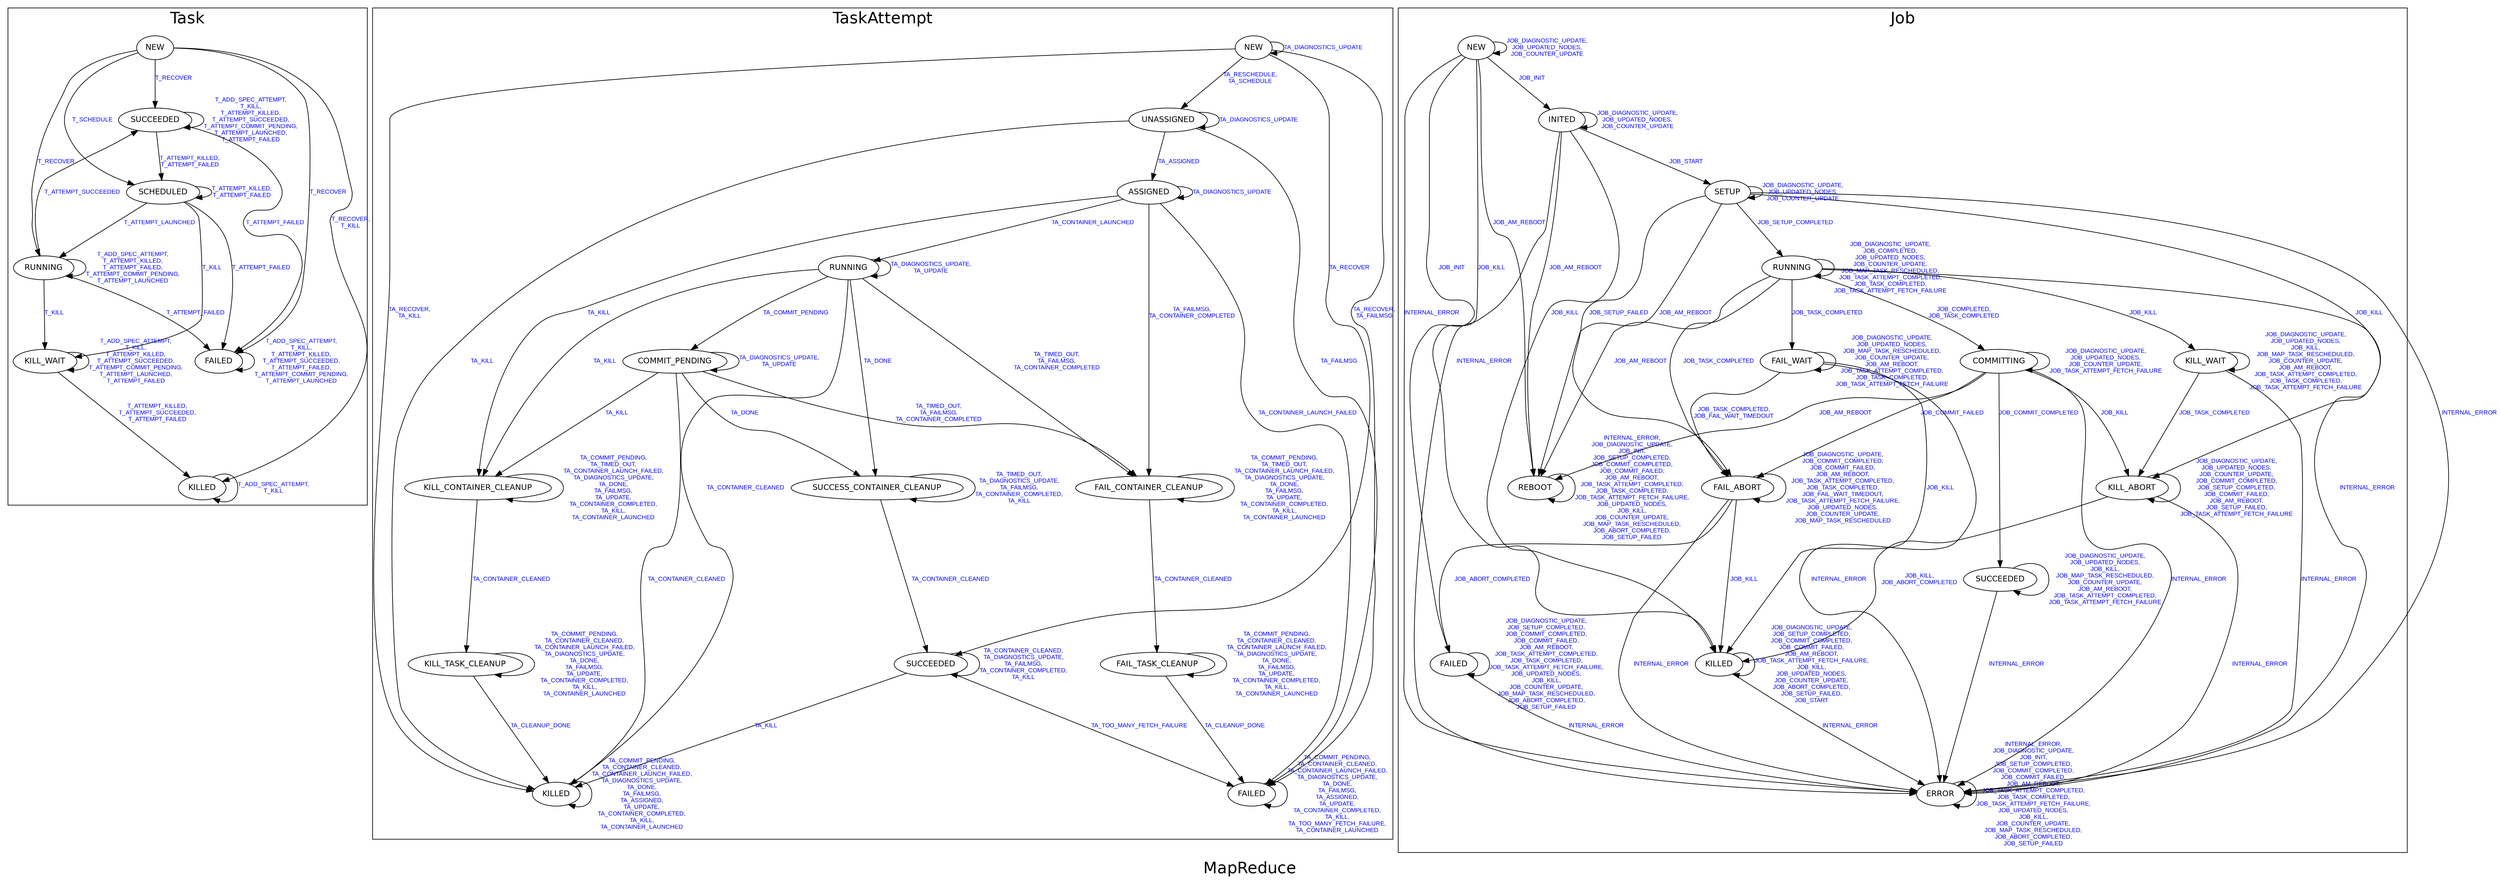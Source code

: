 digraph MapReduce {
graph [ label="MapReduce", fontsize=24, fontname=Helvetica];
node [fontsize=12, fontname=Helvetica];
edge [fontsize=9, fontcolor=blue, fontname=Arial];
subgraph cluster_Task {
label="Task"
  "Task.SUCCEEDED" [ label = SUCCEEDED ];
  "Task.SUCCEEDED" -> "Task.SUCCEEDED" [ label = "T_ADD_SPEC_ATTEMPT,\nT_KILL,\nT_ATTEMPT_KILLED,\nT_ATTEMPT_SUCCEEDED,\nT_ATTEMPT_COMMIT_PENDING,\nT_ATTEMPT_LAUNCHED,\nT_ATTEMPT_FAILED" ];
  "Task.SUCCEEDED" -> "Task.SCHEDULED" [ label = "T_ATTEMPT_KILLED,\nT_ATTEMPT_FAILED" ];
  "Task.SUCCEEDED" -> "Task.FAILED" [ label = "T_ATTEMPT_FAILED" ];
  "Task.SCHEDULED" [ label = SCHEDULED ];
  "Task.SCHEDULED" -> "Task.KILL_WAIT" [ label = "T_KILL" ];
  "Task.SCHEDULED" -> "Task.SCHEDULED" [ label = "T_ATTEMPT_KILLED,\nT_ATTEMPT_FAILED" ];
  "Task.SCHEDULED" -> "Task.FAILED" [ label = "T_ATTEMPT_FAILED" ];
  "Task.SCHEDULED" -> "Task.RUNNING" [ label = "T_ATTEMPT_LAUNCHED" ];
  "Task.RUNNING" [ label = RUNNING ];
  "Task.RUNNING" -> "Task.RUNNING" [ label = "T_ADD_SPEC_ATTEMPT,\nT_ATTEMPT_KILLED,\nT_ATTEMPT_FAILED,\nT_ATTEMPT_COMMIT_PENDING,\nT_ATTEMPT_LAUNCHED" ];
  "Task.RUNNING" -> "Task.KILL_WAIT" [ label = "T_KILL" ];
  "Task.RUNNING" -> "Task.SUCCEEDED" [ label = "T_ATTEMPT_SUCCEEDED" ];
  "Task.RUNNING" -> "Task.FAILED" [ label = "T_ATTEMPT_FAILED" ];
  "Task.KILL_WAIT" [ label = KILL_WAIT ];
  "Task.KILL_WAIT" -> "Task.KILL_WAIT" [ label = "T_ADD_SPEC_ATTEMPT,\nT_KILL,\nT_ATTEMPT_KILLED,\nT_ATTEMPT_SUCCEEDED,\nT_ATTEMPT_COMMIT_PENDING,\nT_ATTEMPT_LAUNCHED,\nT_ATTEMPT_FAILED" ];
  "Task.KILL_WAIT" -> "Task.KILLED" [ label = "T_ATTEMPT_KILLED,\nT_ATTEMPT_SUCCEEDED,\nT_ATTEMPT_FAILED" ];
  "Task.FAILED" [ label = FAILED ];
  "Task.FAILED" -> "Task.FAILED" [ label = "T_ADD_SPEC_ATTEMPT,\nT_KILL,\nT_ATTEMPT_KILLED,\nT_ATTEMPT_SUCCEEDED,\nT_ATTEMPT_FAILED,\nT_ATTEMPT_COMMIT_PENDING,\nT_ATTEMPT_LAUNCHED" ];
  "Task.NEW" [ label = NEW ];
  "Task.NEW" -> "Task.RUNNING" [ label = "T_RECOVER" ];
  "Task.NEW" -> "Task.SUCCEEDED" [ label = "T_RECOVER" ];
  "Task.NEW" -> "Task.FAILED" [ label = "T_RECOVER" ];
  "Task.NEW" -> "Task.KILLED" [ label = "T_RECOVER,\nT_KILL" ];
  "Task.NEW" -> "Task.SCHEDULED" [ label = "T_SCHEDULE" ];
  "Task.KILLED" [ label = KILLED ];
  "Task.KILLED" -> "Task.KILLED" [ label = "T_ADD_SPEC_ATTEMPT,\nT_KILL" ];
}

subgraph cluster_TaskAttempt {
label="TaskAttempt"
  "TaskAttempt.FAIL_CONTAINER_CLEANUP" [ label = FAIL_CONTAINER_CLEANUP ];
  "TaskAttempt.FAIL_CONTAINER_CLEANUP" -> "TaskAttempt.FAIL_CONTAINER_CLEANUP" [ label = "TA_COMMIT_PENDING,\nTA_TIMED_OUT,\nTA_CONTAINER_LAUNCH_FAILED,\nTA_DIAGNOSTICS_UPDATE,\nTA_DONE,\nTA_FAILMSG,\nTA_UPDATE,\nTA_CONTAINER_COMPLETED,\nTA_KILL,\nTA_CONTAINER_LAUNCHED" ];
  "TaskAttempt.FAIL_CONTAINER_CLEANUP" -> "TaskAttempt.FAIL_TASK_CLEANUP" [ label = "TA_CONTAINER_CLEANED" ];
  "TaskAttempt.SUCCESS_CONTAINER_CLEANUP" [ label = SUCCESS_CONTAINER_CLEANUP ];
  "TaskAttempt.SUCCESS_CONTAINER_CLEANUP" -> "TaskAttempt.SUCCESS_CONTAINER_CLEANUP" [ label = "TA_TIMED_OUT,\nTA_DIAGNOSTICS_UPDATE,\nTA_FAILMSG,\nTA_CONTAINER_COMPLETED,\nTA_KILL" ];
  "TaskAttempt.SUCCESS_CONTAINER_CLEANUP" -> "TaskAttempt.SUCCEEDED" [ label = "TA_CONTAINER_CLEANED" ];
  "TaskAttempt.COMMIT_PENDING" [ label = COMMIT_PENDING ];
  "TaskAttempt.COMMIT_PENDING" -> "TaskAttempt.FAIL_CONTAINER_CLEANUP" [ label = "TA_TIMED_OUT,\nTA_FAILMSG,\nTA_CONTAINER_COMPLETED" ];
  "TaskAttempt.COMMIT_PENDING" -> "TaskAttempt.KILLED" [ label = "TA_CONTAINER_CLEANED" ];
  "TaskAttempt.COMMIT_PENDING" -> "TaskAttempt.COMMIT_PENDING" [ label = "TA_DIAGNOSTICS_UPDATE,\nTA_UPDATE" ];
  "TaskAttempt.COMMIT_PENDING" -> "TaskAttempt.SUCCESS_CONTAINER_CLEANUP" [ label = "TA_DONE" ];
  "TaskAttempt.COMMIT_PENDING" -> "TaskAttempt.KILL_CONTAINER_CLEANUP" [ label = "TA_KILL" ];
  "TaskAttempt.RUNNING" [ label = RUNNING ];
  "TaskAttempt.RUNNING" -> "TaskAttempt.COMMIT_PENDING" [ label = "TA_COMMIT_PENDING" ];
  "TaskAttempt.RUNNING" -> "TaskAttempt.KILLED" [ label = "TA_CONTAINER_CLEANED" ];
  "TaskAttempt.RUNNING" -> "TaskAttempt.FAIL_CONTAINER_CLEANUP" [ label = "TA_TIMED_OUT,\nTA_FAILMSG,\nTA_CONTAINER_COMPLETED" ];
  "TaskAttempt.RUNNING" -> "TaskAttempt.RUNNING" [ label = "TA_DIAGNOSTICS_UPDATE,\nTA_UPDATE" ];
  "TaskAttempt.RUNNING" -> "TaskAttempt.SUCCESS_CONTAINER_CLEANUP" [ label = "TA_DONE" ];
  "TaskAttempt.RUNNING" -> "TaskAttempt.KILL_CONTAINER_CLEANUP" [ label = "TA_KILL" ];
  "TaskAttempt.FAILED" [ label = FAILED ];
  "TaskAttempt.FAILED" -> "TaskAttempt.FAILED" [ label = "TA_COMMIT_PENDING,\nTA_CONTAINER_CLEANED,\nTA_CONTAINER_LAUNCH_FAILED,\nTA_DIAGNOSTICS_UPDATE,\nTA_DONE,\nTA_FAILMSG,\nTA_ASSIGNED,\nTA_UPDATE,\nTA_CONTAINER_COMPLETED,\nTA_KILL,\nTA_TOO_MANY_FETCH_FAILURE,\nTA_CONTAINER_LAUNCHED" ];
  "TaskAttempt.ASSIGNED" [ label = ASSIGNED ];
  "TaskAttempt.ASSIGNED" -> "TaskAttempt.FAILED" [ label = "TA_CONTAINER_LAUNCH_FAILED" ];
  "TaskAttempt.ASSIGNED" -> "TaskAttempt.ASSIGNED" [ label = "TA_DIAGNOSTICS_UPDATE" ];
  "TaskAttempt.ASSIGNED" -> "TaskAttempt.FAIL_CONTAINER_CLEANUP" [ label = "TA_FAILMSG,\nTA_CONTAINER_COMPLETED" ];
  "TaskAttempt.ASSIGNED" -> "TaskAttempt.KILL_CONTAINER_CLEANUP" [ label = "TA_KILL" ];
  "TaskAttempt.ASSIGNED" -> "TaskAttempt.RUNNING" [ label = "TA_CONTAINER_LAUNCHED" ];
  "TaskAttempt.KILL_TASK_CLEANUP" [ label = KILL_TASK_CLEANUP ];
  "TaskAttempt.KILL_TASK_CLEANUP" -> "TaskAttempt.KILL_TASK_CLEANUP" [ label = "TA_COMMIT_PENDING,\nTA_CONTAINER_CLEANED,\nTA_CONTAINER_LAUNCH_FAILED,\nTA_DIAGNOSTICS_UPDATE,\nTA_DONE,\nTA_FAILMSG,\nTA_UPDATE,\nTA_CONTAINER_COMPLETED,\nTA_KILL,\nTA_CONTAINER_LAUNCHED" ];
  "TaskAttempt.KILL_TASK_CLEANUP" -> "TaskAttempt.KILLED" [ label = "TA_CLEANUP_DONE" ];
  "TaskAttempt.KILL_CONTAINER_CLEANUP" [ label = KILL_CONTAINER_CLEANUP ];
  "TaskAttempt.KILL_CONTAINER_CLEANUP" -> "TaskAttempt.KILL_CONTAINER_CLEANUP" [ label = "TA_COMMIT_PENDING,\nTA_TIMED_OUT,\nTA_CONTAINER_LAUNCH_FAILED,\nTA_DIAGNOSTICS_UPDATE,\nTA_DONE,\nTA_FAILMSG,\nTA_UPDATE,\nTA_CONTAINER_COMPLETED,\nTA_KILL,\nTA_CONTAINER_LAUNCHED" ];
  "TaskAttempt.KILL_CONTAINER_CLEANUP" -> "TaskAttempt.KILL_TASK_CLEANUP" [ label = "TA_CONTAINER_CLEANED" ];
  "TaskAttempt.KILLED" [ label = KILLED ];
  "TaskAttempt.KILLED" -> "TaskAttempt.KILLED" [ label = "TA_COMMIT_PENDING,\nTA_CONTAINER_CLEANED,\nTA_CONTAINER_LAUNCH_FAILED,\nTA_DIAGNOSTICS_UPDATE,\nTA_DONE,\nTA_FAILMSG,\nTA_ASSIGNED,\nTA_UPDATE,\nTA_CONTAINER_COMPLETED,\nTA_KILL,\nTA_CONTAINER_LAUNCHED" ];
  "TaskAttempt.UNASSIGNED" [ label = UNASSIGNED ];
  "TaskAttempt.UNASSIGNED" -> "TaskAttempt.UNASSIGNED" [ label = "TA_DIAGNOSTICS_UPDATE" ];
  "TaskAttempt.UNASSIGNED" -> "TaskAttempt.FAILED" [ label = "TA_FAILMSG" ];
  "TaskAttempt.UNASSIGNED" -> "TaskAttempt.ASSIGNED" [ label = "TA_ASSIGNED" ];
  "TaskAttempt.UNASSIGNED" -> "TaskAttempt.KILLED" [ label = "TA_KILL" ];
  "TaskAttempt.SUCCEEDED" [ label = SUCCEEDED ];
  "TaskAttempt.SUCCEEDED" -> "TaskAttempt.SUCCEEDED" [ label = "TA_CONTAINER_CLEANED,\nTA_DIAGNOSTICS_UPDATE,\nTA_FAILMSG,\nTA_CONTAINER_COMPLETED,\nTA_KILL" ];
  "TaskAttempt.SUCCEEDED" -> "TaskAttempt.KILLED" [ label = "TA_KILL" ];
  "TaskAttempt.SUCCEEDED" -> "TaskAttempt.FAILED" [ label = "TA_TOO_MANY_FETCH_FAILURE" ];
  "TaskAttempt.NEW" [ label = NEW ];
  "TaskAttempt.NEW" -> "TaskAttempt.UNASSIGNED" [ label = "TA_RESCHEDULE,\nTA_SCHEDULE" ];
  "TaskAttempt.NEW" -> "TaskAttempt.NEW" [ label = "TA_DIAGNOSTICS_UPDATE" ];
  "TaskAttempt.NEW" -> "TaskAttempt.SUCCEEDED" [ label = "TA_RECOVER" ];
  "TaskAttempt.NEW" -> "TaskAttempt.FAILED" [ label = "TA_RECOVER,\nTA_FAILMSG" ];
  "TaskAttempt.NEW" -> "TaskAttempt.KILLED" [ label = "TA_RECOVER,\nTA_KILL" ];
  "TaskAttempt.FAIL_TASK_CLEANUP" [ label = FAIL_TASK_CLEANUP ];
  "TaskAttempt.FAIL_TASK_CLEANUP" -> "TaskAttempt.FAIL_TASK_CLEANUP" [ label = "TA_COMMIT_PENDING,\nTA_CONTAINER_CLEANED,\nTA_CONTAINER_LAUNCH_FAILED,\nTA_DIAGNOSTICS_UPDATE,\nTA_DONE,\nTA_FAILMSG,\nTA_UPDATE,\nTA_CONTAINER_COMPLETED,\nTA_KILL,\nTA_CONTAINER_LAUNCHED" ];
  "TaskAttempt.FAIL_TASK_CLEANUP" -> "TaskAttempt.FAILED" [ label = "TA_CLEANUP_DONE" ];
}

subgraph cluster_Job {
label="Job"
  "Job.SUCCEEDED" [ label = SUCCEEDED ];
  "Job.SUCCEEDED" -> "Job.ERROR" [ label = "INTERNAL_ERROR" ];
  "Job.SUCCEEDED" -> "Job.SUCCEEDED" [ label = "JOB_DIAGNOSTIC_UPDATE,\nJOB_UPDATED_NODES,\nJOB_KILL,\nJOB_MAP_TASK_RESCHEDULED,\nJOB_COUNTER_UPDATE,\nJOB_AM_REBOOT,\nJOB_TASK_ATTEMPT_COMPLETED,\nJOB_TASK_ATTEMPT_FETCH_FAILURE" ];
  "Job.KILL_ABORT" [ label = KILL_ABORT ];
  "Job.KILL_ABORT" -> "Job.ERROR" [ label = "INTERNAL_ERROR" ];
  "Job.KILL_ABORT" -> "Job.KILL_ABORT" [ label = "JOB_DIAGNOSTIC_UPDATE,\nJOB_UPDATED_NODES,\nJOB_COUNTER_UPDATE,\nJOB_COMMIT_COMPLETED,\nJOB_SETUP_COMPLETED,\nJOB_COMMIT_FAILED,\nJOB_AM_REBOOT,\nJOB_SETUP_FAILED,\nJOB_TASK_ATTEMPT_FETCH_FAILURE" ];
  "Job.KILL_ABORT" -> "Job.KILLED" [ label = "JOB_KILL,\nJOB_ABORT_COMPLETED" ];
  "Job.REBOOT" [ label = REBOOT ];
  "Job.REBOOT" -> "Job.REBOOT" [ label = "INTERNAL_ERROR,\nJOB_DIAGNOSTIC_UPDATE,\nJOB_INIT,\nJOB_SETUP_COMPLETED,\nJOB_COMMIT_COMPLETED,\nJOB_COMMIT_FAILED,\nJOB_AM_REBOOT,\nJOB_TASK_ATTEMPT_COMPLETED,\nJOB_TASK_COMPLETED,\nJOB_TASK_ATTEMPT_FETCH_FAILURE,\nJOB_UPDATED_NODES,\nJOB_KILL,\nJOB_COUNTER_UPDATE,\nJOB_MAP_TASK_RESCHEDULED,\nJOB_ABORT_COMPLETED,\nJOB_SETUP_FAILED" ];
  "Job.FAILED" [ label = FAILED ];
  "Job.FAILED" -> "Job.ERROR" [ label = "INTERNAL_ERROR" ];
  "Job.FAILED" -> "Job.FAILED" [ label = "JOB_DIAGNOSTIC_UPDATE,\nJOB_SETUP_COMPLETED,\nJOB_COMMIT_COMPLETED,\nJOB_COMMIT_FAILED,\nJOB_AM_REBOOT,\nJOB_TASK_ATTEMPT_COMPLETED,\nJOB_TASK_COMPLETED,\nJOB_TASK_ATTEMPT_FETCH_FAILURE,\nJOB_UPDATED_NODES,\nJOB_KILL,\nJOB_COUNTER_UPDATE,\nJOB_MAP_TASK_RESCHEDULED,\nJOB_ABORT_COMPLETED,\nJOB_SETUP_FAILED" ];
  "Job.FAIL_WAIT" [ label = FAIL_WAIT ];
  "Job.FAIL_WAIT" -> "Job.ERROR" [ label = "INTERNAL_ERROR" ];
  "Job.FAIL_WAIT" -> "Job.FAIL_WAIT" [ label = "JOB_DIAGNOSTIC_UPDATE,\nJOB_UPDATED_NODES,\nJOB_MAP_TASK_RESCHEDULED,\nJOB_COUNTER_UPDATE,\nJOB_AM_REBOOT,\nJOB_TASK_ATTEMPT_COMPLETED,\nJOB_TASK_COMPLETED,\nJOB_TASK_ATTEMPT_FETCH_FAILURE" ];
  "Job.FAIL_WAIT" -> "Job.KILLED" [ label = "JOB_KILL" ];
  "Job.FAIL_WAIT" -> "Job.FAIL_ABORT" [ label = "JOB_TASK_COMPLETED,\nJOB_FAIL_WAIT_TIMEDOUT" ];
  "Job.COMMITTING" [ label = COMMITTING ];
  "Job.COMMITTING" -> "Job.ERROR" [ label = "INTERNAL_ERROR" ];
  "Job.COMMITTING" -> "Job.COMMITTING" [ label = "JOB_DIAGNOSTIC_UPDATE,\nJOB_UPDATED_NODES,\nJOB_COUNTER_UPDATE,\nJOB_TASK_ATTEMPT_FETCH_FAILURE" ];
  "Job.COMMITTING" -> "Job.KILL_ABORT" [ label = "JOB_KILL" ];
  "Job.COMMITTING" -> "Job.SUCCEEDED" [ label = "JOB_COMMIT_COMPLETED" ];
  "Job.COMMITTING" -> "Job.FAIL_ABORT" [ label = "JOB_COMMIT_FAILED" ];
  "Job.COMMITTING" -> "Job.REBOOT" [ label = "JOB_AM_REBOOT" ];
  "Job.INITED" [ label = INITED ];
  "Job.INITED" -> "Job.ERROR" [ label = "INTERNAL_ERROR" ];
  "Job.INITED" -> "Job.INITED" [ label = "JOB_DIAGNOSTIC_UPDATE,\nJOB_UPDATED_NODES,\nJOB_COUNTER_UPDATE" ];
  "Job.INITED" -> "Job.KILLED" [ label = "JOB_KILL" ];
  "Job.INITED" -> "Job.REBOOT" [ label = "JOB_AM_REBOOT" ];
  "Job.INITED" -> "Job.SETUP" [ label = "JOB_START" ];
  "Job.NEW" [ label = NEW ];
  "Job.NEW" -> "Job.ERROR" [ label = "INTERNAL_ERROR" ];
  "Job.NEW" -> "Job.NEW" [ label = "JOB_DIAGNOSTIC_UPDATE,\nJOB_UPDATED_NODES,\nJOB_COUNTER_UPDATE" ];
  "Job.NEW" -> "Job.KILLED" [ label = "JOB_KILL" ];
  "Job.NEW" -> "Job.INITED" [ label = "JOB_INIT" ];
  "Job.NEW" -> "Job.FAILED" [ label = "JOB_INIT" ];
  "Job.NEW" -> "Job.REBOOT" [ label = "JOB_AM_REBOOT" ];
  "Job.KILLED" [ label = KILLED ];
  "Job.KILLED" -> "Job.ERROR" [ label = "INTERNAL_ERROR" ];
  "Job.KILLED" -> "Job.KILLED" [ label = "JOB_DIAGNOSTIC_UPDATE,\nJOB_SETUP_COMPLETED,\nJOB_COMMIT_COMPLETED,\nJOB_COMMIT_FAILED,\nJOB_AM_REBOOT,\nJOB_TASK_ATTEMPT_FETCH_FAILURE,\nJOB_KILL,\nJOB_UPDATED_NODES,\nJOB_COUNTER_UPDATE,\nJOB_ABORT_COMPLETED,\nJOB_SETUP_FAILED,\nJOB_START" ];
  "Job.SETUP" [ label = SETUP ];
  "Job.SETUP" -> "Job.ERROR" [ label = "INTERNAL_ERROR" ];
  "Job.SETUP" -> "Job.SETUP" [ label = "JOB_DIAGNOSTIC_UPDATE,\nJOB_UPDATED_NODES,\nJOB_COUNTER_UPDATE" ];
  "Job.SETUP" -> "Job.KILL_ABORT" [ label = "JOB_KILL" ];
  "Job.SETUP" -> "Job.RUNNING" [ label = "JOB_SETUP_COMPLETED" ];
  "Job.SETUP" -> "Job.REBOOT" [ label = "JOB_AM_REBOOT" ];
  "Job.SETUP" -> "Job.FAIL_ABORT" [ label = "JOB_SETUP_FAILED" ];
  "Job.KILL_WAIT" [ label = KILL_WAIT ];
  "Job.KILL_WAIT" -> "Job.ERROR" [ label = "INTERNAL_ERROR" ];
  "Job.KILL_WAIT" -> "Job.KILL_WAIT" [ label = "JOB_DIAGNOSTIC_UPDATE,\nJOB_UPDATED_NODES,\nJOB_KILL,\nJOB_MAP_TASK_RESCHEDULED,\nJOB_COUNTER_UPDATE,\nJOB_AM_REBOOT,\nJOB_TASK_ATTEMPT_COMPLETED,\nJOB_TASK_COMPLETED,\nJOB_TASK_ATTEMPT_FETCH_FAILURE" ];
  "Job.KILL_WAIT" -> "Job.KILL_ABORT" [ label = "JOB_TASK_COMPLETED" ];
  "Job.RUNNING" [ label = RUNNING ];
  "Job.RUNNING" -> "Job.ERROR" [ label = "INTERNAL_ERROR" ];
  "Job.RUNNING" -> "Job.RUNNING" [ label = "JOB_DIAGNOSTIC_UPDATE,\nJOB_COMPLETED,\nJOB_UPDATED_NODES,\nJOB_COUNTER_UPDATE,\nJOB_MAP_TASK_RESCHEDULED,\nJOB_TASK_ATTEMPT_COMPLETED,\nJOB_TASK_COMPLETED,\nJOB_TASK_ATTEMPT_FETCH_FAILURE" ];
  "Job.RUNNING" -> "Job.COMMITTING" [ label = "JOB_COMPLETED,\nJOB_TASK_COMPLETED" ];
  "Job.RUNNING" -> "Job.KILL_WAIT" [ label = "JOB_KILL" ];
  "Job.RUNNING" -> "Job.REBOOT" [ label = "JOB_AM_REBOOT" ];
  "Job.RUNNING" -> "Job.FAIL_WAIT" [ label = "JOB_TASK_COMPLETED" ];
  "Job.RUNNING" -> "Job.FAIL_ABORT" [ label = "JOB_TASK_COMPLETED" ];
  "Job.FAIL_ABORT" [ label = FAIL_ABORT ];
  "Job.FAIL_ABORT" -> "Job.ERROR" [ label = "INTERNAL_ERROR" ];
  "Job.FAIL_ABORT" -> "Job.FAIL_ABORT" [ label = "JOB_DIAGNOSTIC_UPDATE,\nJOB_COMMIT_COMPLETED,\nJOB_COMMIT_FAILED,\nJOB_AM_REBOOT,\nJOB_TASK_ATTEMPT_COMPLETED,\nJOB_TASK_COMPLETED,\nJOB_FAIL_WAIT_TIMEDOUT,\nJOB_TASK_ATTEMPT_FETCH_FAILURE,\nJOB_UPDATED_NODES,\nJOB_COUNTER_UPDATE,\nJOB_MAP_TASK_RESCHEDULED" ];
  "Job.FAIL_ABORT" -> "Job.KILLED" [ label = "JOB_KILL" ];
  "Job.FAIL_ABORT" -> "Job.FAILED" [ label = "JOB_ABORT_COMPLETED" ];
  "Job.ERROR" [ label = ERROR ];
  "Job.ERROR" -> "Job.ERROR" [ label = "INTERNAL_ERROR,\nJOB_DIAGNOSTIC_UPDATE,\nJOB_INIT,\nJOB_SETUP_COMPLETED,\nJOB_COMMIT_COMPLETED,\nJOB_COMMIT_FAILED,\nJOB_AM_REBOOT,\nJOB_TASK_ATTEMPT_COMPLETED,\nJOB_TASK_COMPLETED,\nJOB_TASK_ATTEMPT_FETCH_FAILURE,\nJOB_UPDATED_NODES,\nJOB_KILL,\nJOB_COUNTER_UPDATE,\nJOB_MAP_TASK_RESCHEDULED,\nJOB_ABORT_COMPLETED,\nJOB_SETUP_FAILED" ];
}

}
